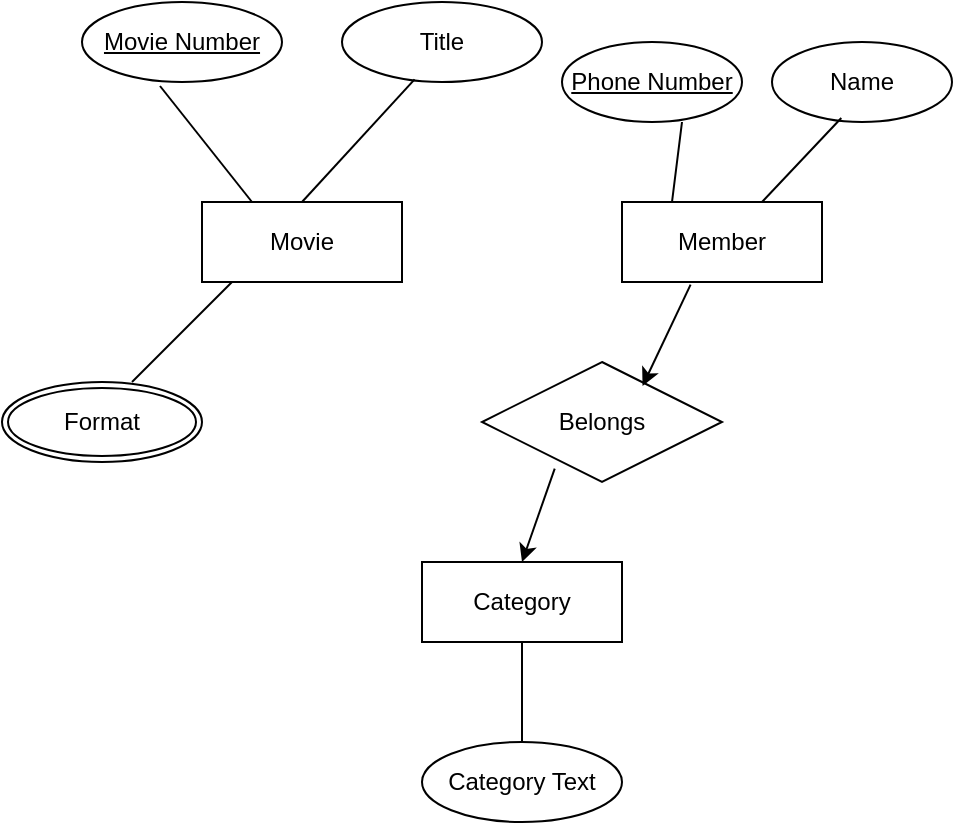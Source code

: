 <mxfile version="26.0.6">
  <diagram id="R2lEEEUBdFMjLlhIrx00" name="Page-1">
    <mxGraphModel dx="597" dy="760" grid="1" gridSize="10" guides="1" tooltips="1" connect="1" arrows="1" fold="1" page="1" pageScale="1" pageWidth="1100" pageHeight="850" math="0" shadow="0" extFonts="Permanent Marker^https://fonts.googleapis.com/css?family=Permanent+Marker">
      <root>
        <mxCell id="0" />
        <mxCell id="1" parent="0" />
        <mxCell id="q8QxzS0_IiSbF_BJzBi4-8" value="Movie Number" style="ellipse;whiteSpace=wrap;html=1;align=center;fontStyle=4;" vertex="1" parent="1">
          <mxGeometry x="160" y="220" width="100" height="40" as="geometry" />
        </mxCell>
        <mxCell id="q8QxzS0_IiSbF_BJzBi4-9" value="Title" style="ellipse;whiteSpace=wrap;html=1;align=center;" vertex="1" parent="1">
          <mxGeometry x="290" y="220" width="100" height="40" as="geometry" />
        </mxCell>
        <mxCell id="q8QxzS0_IiSbF_BJzBi4-10" value="Member" style="whiteSpace=wrap;html=1;align=center;" vertex="1" parent="1">
          <mxGeometry x="430" y="320" width="100" height="40" as="geometry" />
        </mxCell>
        <mxCell id="q8QxzS0_IiSbF_BJzBi4-11" value="Movie" style="whiteSpace=wrap;html=1;align=center;" vertex="1" parent="1">
          <mxGeometry x="220" y="320" width="100" height="40" as="geometry" />
        </mxCell>
        <mxCell id="q8QxzS0_IiSbF_BJzBi4-13" value="" style="endArrow=none;html=1;rounded=0;entryX=0.363;entryY=0.967;entryDx=0;entryDy=0;entryPerimeter=0;" edge="1" parent="1" target="q8QxzS0_IiSbF_BJzBi4-9">
          <mxGeometry width="50" height="50" relative="1" as="geometry">
            <mxPoint x="270" y="320" as="sourcePoint" />
            <mxPoint x="320" y="270" as="targetPoint" />
          </mxGeometry>
        </mxCell>
        <mxCell id="q8QxzS0_IiSbF_BJzBi4-14" value="" style="endArrow=none;html=1;rounded=0;exitX=0.25;exitY=0;exitDx=0;exitDy=0;entryX=0.39;entryY=1.05;entryDx=0;entryDy=0;entryPerimeter=0;" edge="1" parent="1" source="q8QxzS0_IiSbF_BJzBi4-11" target="q8QxzS0_IiSbF_BJzBi4-8">
          <mxGeometry width="50" height="50" relative="1" as="geometry">
            <mxPoint x="150" y="320" as="sourcePoint" />
            <mxPoint x="200" y="270" as="targetPoint" />
          </mxGeometry>
        </mxCell>
        <mxCell id="q8QxzS0_IiSbF_BJzBi4-15" value="Format" style="ellipse;shape=doubleEllipse;margin=3;whiteSpace=wrap;html=1;align=center;" vertex="1" parent="1">
          <mxGeometry x="120" y="410" width="100" height="40" as="geometry" />
        </mxCell>
        <mxCell id="q8QxzS0_IiSbF_BJzBi4-16" value="" style="endArrow=none;html=1;rounded=0;" edge="1" parent="1">
          <mxGeometry width="50" height="50" relative="1" as="geometry">
            <mxPoint x="185" y="410" as="sourcePoint" />
            <mxPoint x="235" y="360" as="targetPoint" />
          </mxGeometry>
        </mxCell>
        <mxCell id="q8QxzS0_IiSbF_BJzBi4-17" value="Phone Number" style="ellipse;whiteSpace=wrap;html=1;align=center;fontStyle=4;" vertex="1" parent="1">
          <mxGeometry x="400" y="240" width="90" height="40" as="geometry" />
        </mxCell>
        <mxCell id="q8QxzS0_IiSbF_BJzBi4-18" value="Name" style="ellipse;whiteSpace=wrap;html=1;align=center;" vertex="1" parent="1">
          <mxGeometry x="505" y="240" width="90" height="40" as="geometry" />
        </mxCell>
        <mxCell id="q8QxzS0_IiSbF_BJzBi4-19" value="" style="endArrow=none;html=1;rounded=0;entryX=0.385;entryY=0.95;entryDx=0;entryDy=0;entryPerimeter=0;" edge="1" parent="1" target="q8QxzS0_IiSbF_BJzBi4-18">
          <mxGeometry width="50" height="50" relative="1" as="geometry">
            <mxPoint x="500" y="320" as="sourcePoint" />
            <mxPoint x="550" y="270" as="targetPoint" />
          </mxGeometry>
        </mxCell>
        <mxCell id="q8QxzS0_IiSbF_BJzBi4-20" value="" style="endArrow=none;html=1;rounded=0;exitX=0.25;exitY=0;exitDx=0;exitDy=0;" edge="1" parent="1" source="q8QxzS0_IiSbF_BJzBi4-10">
          <mxGeometry width="50" height="50" relative="1" as="geometry">
            <mxPoint x="410" y="330" as="sourcePoint" />
            <mxPoint x="460" y="280" as="targetPoint" />
            <Array as="points">
              <mxPoint x="460" y="280" />
            </Array>
          </mxGeometry>
        </mxCell>
        <mxCell id="q8QxzS0_IiSbF_BJzBi4-22" value="Category" style="whiteSpace=wrap;html=1;align=center;" vertex="1" parent="1">
          <mxGeometry x="330" y="500" width="100" height="40" as="geometry" />
        </mxCell>
        <mxCell id="q8QxzS0_IiSbF_BJzBi4-23" value="" style="endArrow=none;html=1;rounded=0;entryX=0.5;entryY=1;entryDx=0;entryDy=0;" edge="1" parent="1" target="q8QxzS0_IiSbF_BJzBi4-22">
          <mxGeometry width="50" height="50" relative="1" as="geometry">
            <mxPoint x="380" y="590" as="sourcePoint" />
            <mxPoint x="405" y="540" as="targetPoint" />
          </mxGeometry>
        </mxCell>
        <mxCell id="q8QxzS0_IiSbF_BJzBi4-24" value="Category Text" style="ellipse;whiteSpace=wrap;html=1;align=center;" vertex="1" parent="1">
          <mxGeometry x="330" y="590" width="100" height="40" as="geometry" />
        </mxCell>
        <mxCell id="q8QxzS0_IiSbF_BJzBi4-25" value="Belongs" style="shape=rhombus;perimeter=rhombusPerimeter;whiteSpace=wrap;html=1;align=center;" vertex="1" parent="1">
          <mxGeometry x="360" y="400" width="120" height="60" as="geometry" />
        </mxCell>
        <mxCell id="q8QxzS0_IiSbF_BJzBi4-26" value="" style="endArrow=classic;html=1;rounded=0;exitX=0.343;exitY=1.033;exitDx=0;exitDy=0;exitPerimeter=0;entryX=0.669;entryY=0.2;entryDx=0;entryDy=0;entryPerimeter=0;" edge="1" parent="1" source="q8QxzS0_IiSbF_BJzBi4-10" target="q8QxzS0_IiSbF_BJzBi4-25">
          <mxGeometry width="50" height="50" relative="1" as="geometry">
            <mxPoint x="350" y="420" as="sourcePoint" />
            <mxPoint x="400" y="370" as="targetPoint" />
          </mxGeometry>
        </mxCell>
        <mxCell id="q8QxzS0_IiSbF_BJzBi4-27" value="" style="endArrow=classic;html=1;rounded=0;entryX=0.5;entryY=0;entryDx=0;entryDy=0;exitX=0.303;exitY=0.889;exitDx=0;exitDy=0;exitPerimeter=0;" edge="1" parent="1" source="q8QxzS0_IiSbF_BJzBi4-25" target="q8QxzS0_IiSbF_BJzBi4-22">
          <mxGeometry width="50" height="50" relative="1" as="geometry">
            <mxPoint x="350" y="420" as="sourcePoint" />
            <mxPoint x="400" y="370" as="targetPoint" />
          </mxGeometry>
        </mxCell>
      </root>
    </mxGraphModel>
  </diagram>
</mxfile>
